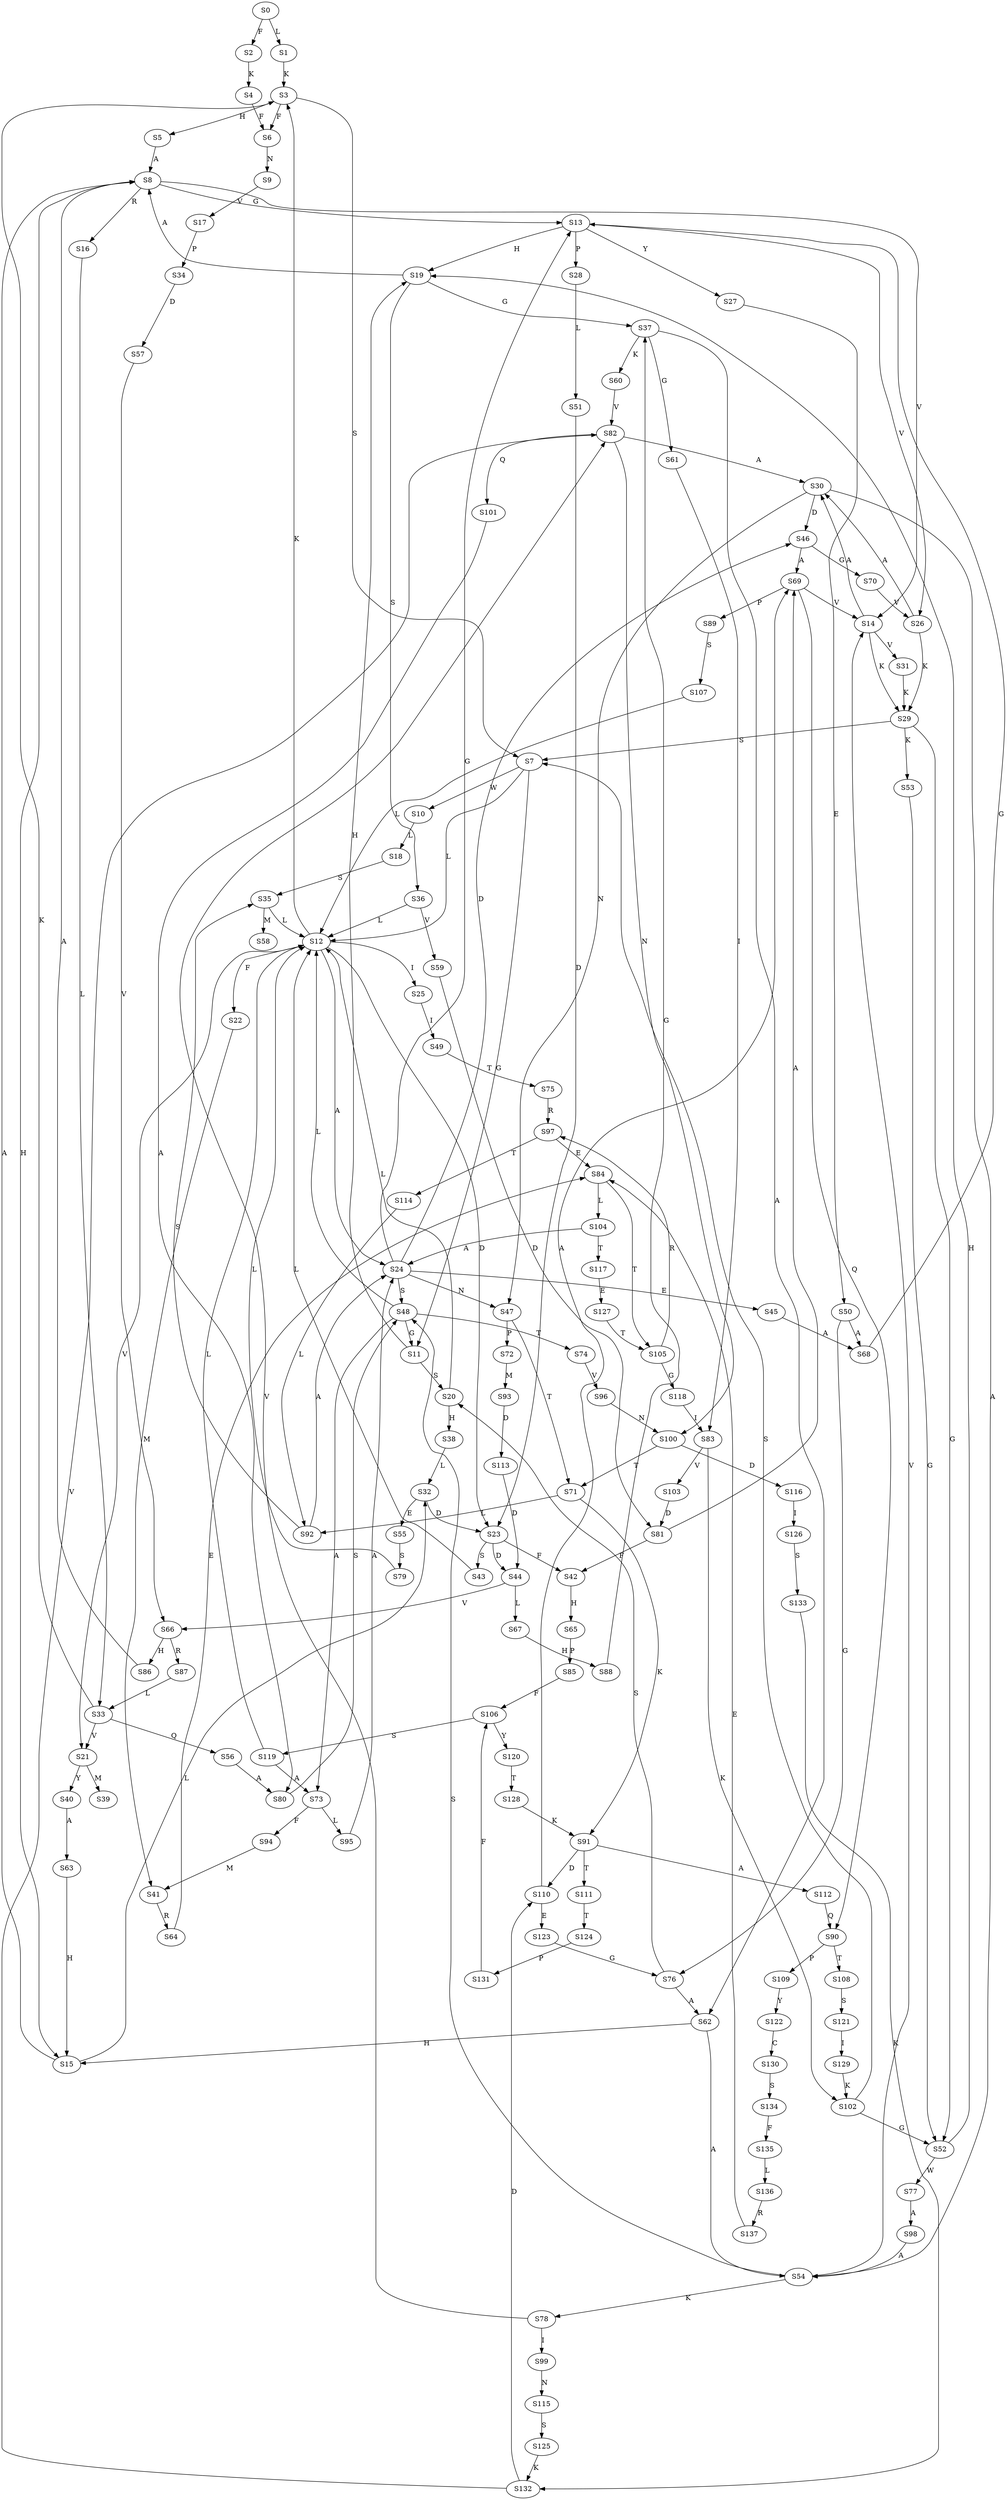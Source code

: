 strict digraph  {
	S0 -> S1 [ label = L ];
	S0 -> S2 [ label = F ];
	S1 -> S3 [ label = K ];
	S2 -> S4 [ label = K ];
	S3 -> S5 [ label = H ];
	S3 -> S6 [ label = F ];
	S3 -> S7 [ label = S ];
	S4 -> S6 [ label = F ];
	S5 -> S8 [ label = A ];
	S6 -> S9 [ label = N ];
	S7 -> S10 [ label = W ];
	S7 -> S11 [ label = G ];
	S7 -> S12 [ label = L ];
	S8 -> S13 [ label = G ];
	S8 -> S14 [ label = V ];
	S8 -> S15 [ label = H ];
	S8 -> S16 [ label = R ];
	S9 -> S17 [ label = V ];
	S10 -> S18 [ label = L ];
	S11 -> S19 [ label = H ];
	S11 -> S20 [ label = S ];
	S12 -> S21 [ label = V ];
	S12 -> S22 [ label = F ];
	S12 -> S23 [ label = D ];
	S12 -> S24 [ label = A ];
	S12 -> S25 [ label = I ];
	S12 -> S3 [ label = K ];
	S13 -> S26 [ label = V ];
	S13 -> S27 [ label = Y ];
	S13 -> S19 [ label = H ];
	S13 -> S28 [ label = P ];
	S14 -> S29 [ label = K ];
	S14 -> S30 [ label = A ];
	S14 -> S31 [ label = V ];
	S15 -> S8 [ label = A ];
	S15 -> S32 [ label = L ];
	S16 -> S33 [ label = L ];
	S17 -> S34 [ label = P ];
	S18 -> S35 [ label = S ];
	S19 -> S36 [ label = S ];
	S19 -> S37 [ label = G ];
	S19 -> S8 [ label = A ];
	S20 -> S12 [ label = L ];
	S20 -> S38 [ label = H ];
	S21 -> S39 [ label = M ];
	S21 -> S40 [ label = Y ];
	S22 -> S41 [ label = M ];
	S23 -> S42 [ label = F ];
	S23 -> S43 [ label = S ];
	S23 -> S44 [ label = D ];
	S24 -> S45 [ label = E ];
	S24 -> S46 [ label = D ];
	S24 -> S47 [ label = N ];
	S24 -> S48 [ label = S ];
	S24 -> S13 [ label = G ];
	S25 -> S49 [ label = I ];
	S26 -> S29 [ label = K ];
	S26 -> S30 [ label = A ];
	S27 -> S50 [ label = E ];
	S28 -> S51 [ label = L ];
	S29 -> S52 [ label = G ];
	S29 -> S53 [ label = K ];
	S29 -> S7 [ label = S ];
	S30 -> S47 [ label = N ];
	S30 -> S54 [ label = A ];
	S30 -> S46 [ label = D ];
	S31 -> S29 [ label = K ];
	S32 -> S23 [ label = D ];
	S32 -> S55 [ label = E ];
	S33 -> S3 [ label = K ];
	S33 -> S56 [ label = Q ];
	S33 -> S21 [ label = V ];
	S34 -> S57 [ label = D ];
	S35 -> S58 [ label = M ];
	S35 -> S12 [ label = L ];
	S36 -> S12 [ label = L ];
	S36 -> S59 [ label = V ];
	S37 -> S60 [ label = K ];
	S37 -> S61 [ label = G ];
	S37 -> S62 [ label = A ];
	S38 -> S32 [ label = L ];
	S40 -> S63 [ label = A ];
	S41 -> S64 [ label = R ];
	S42 -> S65 [ label = H ];
	S43 -> S12 [ label = L ];
	S44 -> S66 [ label = V ];
	S44 -> S67 [ label = L ];
	S45 -> S68 [ label = A ];
	S46 -> S69 [ label = A ];
	S46 -> S70 [ label = G ];
	S47 -> S71 [ label = T ];
	S47 -> S72 [ label = P ];
	S48 -> S11 [ label = G ];
	S48 -> S12 [ label = L ];
	S48 -> S73 [ label = A ];
	S48 -> S74 [ label = T ];
	S49 -> S75 [ label = T ];
	S50 -> S76 [ label = G ];
	S50 -> S68 [ label = A ];
	S51 -> S23 [ label = D ];
	S52 -> S77 [ label = W ];
	S52 -> S19 [ label = H ];
	S53 -> S52 [ label = G ];
	S54 -> S78 [ label = K ];
	S54 -> S48 [ label = S ];
	S54 -> S14 [ label = V ];
	S55 -> S79 [ label = S ];
	S56 -> S80 [ label = A ];
	S57 -> S66 [ label = V ];
	S59 -> S81 [ label = D ];
	S60 -> S82 [ label = V ];
	S61 -> S83 [ label = I ];
	S62 -> S15 [ label = H ];
	S62 -> S54 [ label = A ];
	S63 -> S15 [ label = H ];
	S64 -> S84 [ label = E ];
	S65 -> S85 [ label = P ];
	S66 -> S86 [ label = H ];
	S66 -> S87 [ label = R ];
	S67 -> S88 [ label = H ];
	S68 -> S13 [ label = G ];
	S69 -> S89 [ label = P ];
	S69 -> S14 [ label = V ];
	S69 -> S90 [ label = Q ];
	S70 -> S26 [ label = V ];
	S71 -> S91 [ label = K ];
	S71 -> S92 [ label = L ];
	S72 -> S93 [ label = M ];
	S73 -> S94 [ label = F ];
	S73 -> S95 [ label = L ];
	S74 -> S96 [ label = V ];
	S75 -> S97 [ label = R ];
	S76 -> S62 [ label = A ];
	S76 -> S20 [ label = S ];
	S77 -> S98 [ label = A ];
	S78 -> S82 [ label = V ];
	S78 -> S99 [ label = I ];
	S79 -> S12 [ label = L ];
	S80 -> S48 [ label = S ];
	S81 -> S42 [ label = F ];
	S81 -> S69 [ label = A ];
	S82 -> S100 [ label = N ];
	S82 -> S101 [ label = Q ];
	S82 -> S30 [ label = A ];
	S83 -> S102 [ label = K ];
	S83 -> S103 [ label = V ];
	S84 -> S104 [ label = L ];
	S84 -> S105 [ label = T ];
	S85 -> S106 [ label = F ];
	S86 -> S8 [ label = A ];
	S87 -> S33 [ label = L ];
	S88 -> S37 [ label = G ];
	S89 -> S107 [ label = S ];
	S90 -> S108 [ label = T ];
	S90 -> S109 [ label = P ];
	S91 -> S110 [ label = D ];
	S91 -> S111 [ label = T ];
	S91 -> S112 [ label = A ];
	S92 -> S24 [ label = A ];
	S92 -> S35 [ label = S ];
	S93 -> S113 [ label = D ];
	S94 -> S41 [ label = M ];
	S95 -> S24 [ label = A ];
	S96 -> S100 [ label = N ];
	S97 -> S114 [ label = T ];
	S97 -> S84 [ label = E ];
	S98 -> S54 [ label = A ];
	S99 -> S115 [ label = N ];
	S100 -> S71 [ label = T ];
	S100 -> S116 [ label = D ];
	S101 -> S80 [ label = A ];
	S102 -> S52 [ label = G ];
	S102 -> S7 [ label = S ];
	S103 -> S81 [ label = D ];
	S104 -> S24 [ label = A ];
	S104 -> S117 [ label = T ];
	S105 -> S97 [ label = R ];
	S105 -> S118 [ label = G ];
	S106 -> S119 [ label = S ];
	S106 -> S120 [ label = Y ];
	S107 -> S12 [ label = L ];
	S108 -> S121 [ label = S ];
	S109 -> S122 [ label = Y ];
	S110 -> S69 [ label = A ];
	S110 -> S123 [ label = E ];
	S111 -> S124 [ label = T ];
	S112 -> S90 [ label = Q ];
	S113 -> S44 [ label = D ];
	S114 -> S92 [ label = L ];
	S115 -> S125 [ label = S ];
	S116 -> S126 [ label = I ];
	S117 -> S127 [ label = E ];
	S118 -> S83 [ label = I ];
	S119 -> S12 [ label = L ];
	S119 -> S73 [ label = A ];
	S120 -> S128 [ label = T ];
	S121 -> S129 [ label = I ];
	S122 -> S130 [ label = C ];
	S123 -> S76 [ label = G ];
	S124 -> S131 [ label = P ];
	S125 -> S132 [ label = K ];
	S126 -> S133 [ label = S ];
	S127 -> S105 [ label = T ];
	S128 -> S91 [ label = K ];
	S129 -> S102 [ label = K ];
	S130 -> S134 [ label = S ];
	S131 -> S106 [ label = F ];
	S132 -> S110 [ label = D ];
	S132 -> S82 [ label = V ];
	S133 -> S132 [ label = K ];
	S134 -> S135 [ label = F ];
	S135 -> S136 [ label = L ];
	S136 -> S137 [ label = R ];
	S137 -> S84 [ label = E ];
}
